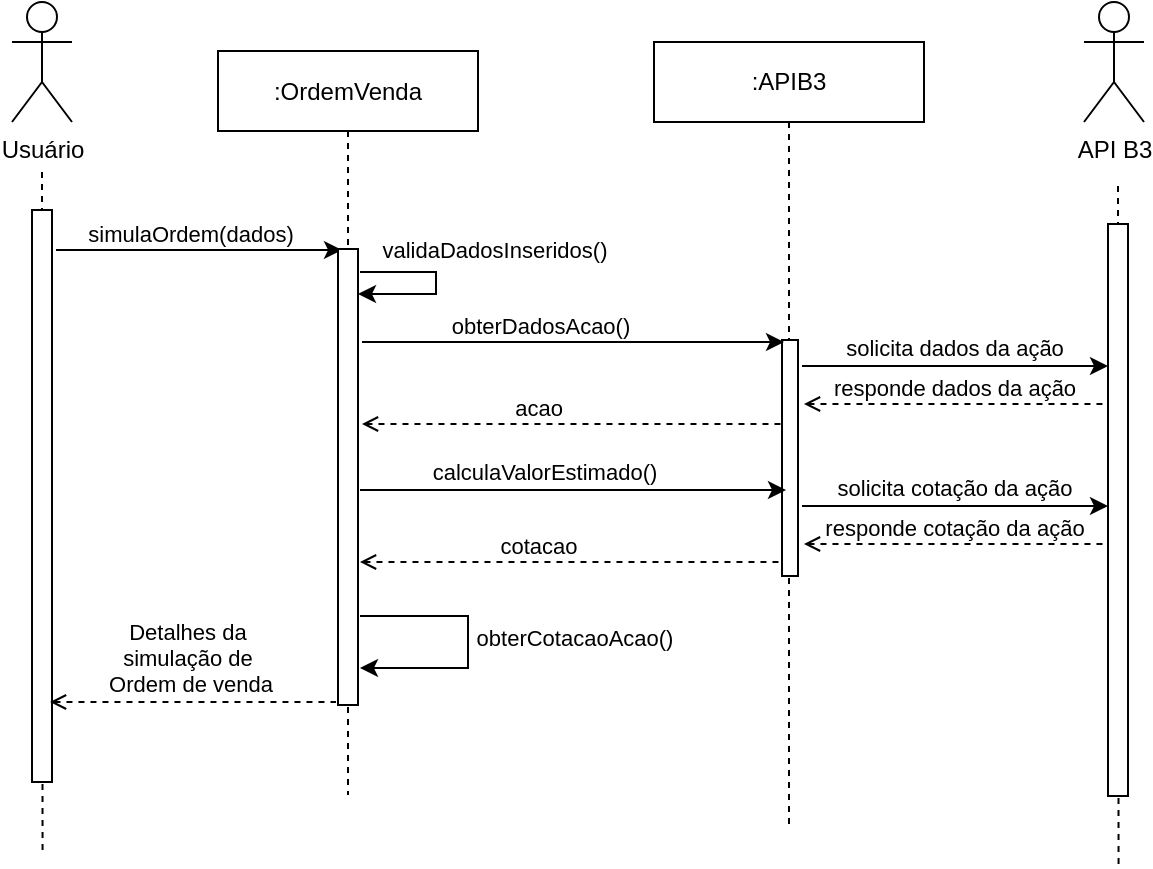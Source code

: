 <mxfile version="24.7.17">
  <diagram name="Página-1" id="0cqpNrUb_S_tyaSzSbhG">
    <mxGraphModel dx="712" dy="771" grid="0" gridSize="10" guides="1" tooltips="1" connect="1" arrows="1" fold="1" page="0" pageScale="1" pageWidth="827" pageHeight="1169" math="0" shadow="0">
      <root>
        <mxCell id="0" />
        <mxCell id="1" parent="0" />
        <mxCell id="6pFdktqGuIKvQ56DaIHX-1" value="Usuário" style="shape=umlActor;verticalLabelPosition=bottom;verticalAlign=top;html=1;" parent="1" vertex="1">
          <mxGeometry x="232" y="42" width="30" height="60" as="geometry" />
        </mxCell>
        <mxCell id="6pFdktqGuIKvQ56DaIHX-2" value="" style="endArrow=none;dashed=1;html=1;rounded=0;" parent="1" edge="1">
          <mxGeometry width="50" height="50" relative="1" as="geometry">
            <mxPoint x="247.28" y="466" as="sourcePoint" />
            <mxPoint x="247" y="127" as="targetPoint" />
          </mxGeometry>
        </mxCell>
        <mxCell id="6pFdktqGuIKvQ56DaIHX-3" style="edgeStyle=orthogonalEdgeStyle;rounded=0;orthogonalLoop=1;jettySize=auto;html=1;curved=0;" parent="1" edge="1">
          <mxGeometry relative="1" as="geometry">
            <mxPoint x="254" y="166" as="sourcePoint" />
            <mxPoint x="397" y="166" as="targetPoint" />
            <Array as="points" />
          </mxGeometry>
        </mxCell>
        <mxCell id="6pFdktqGuIKvQ56DaIHX-4" value="simulaOrdem(dados)" style="edgeLabel;html=1;align=center;verticalAlign=middle;resizable=0;points=[];" parent="6pFdktqGuIKvQ56DaIHX-3" vertex="1" connectable="0">
          <mxGeometry x="-0.128" y="1" relative="1" as="geometry">
            <mxPoint x="4" y="-7" as="offset" />
          </mxGeometry>
        </mxCell>
        <mxCell id="6pFdktqGuIKvQ56DaIHX-5" value="" style="html=1;points=[[0,0,0,0,5],[0,1,0,0,-5],[1,0,0,0,5],[1,1,0,0,-5]];perimeter=orthogonalPerimeter;outlineConnect=0;targetShapes=umlLifeline;portConstraint=eastwest;newEdgeStyle={&quot;curved&quot;:0,&quot;rounded&quot;:0};" parent="1" vertex="1">
          <mxGeometry x="242" y="146" width="10" height="286" as="geometry" />
        </mxCell>
        <mxCell id="6pFdktqGuIKvQ56DaIHX-6" value=":APIB3" style="shape=umlLifeline;perimeter=lifelinePerimeter;whiteSpace=wrap;html=1;container=1;dropTarget=0;collapsible=0;recursiveResize=0;outlineConnect=0;portConstraint=eastwest;newEdgeStyle={&quot;curved&quot;:0,&quot;rounded&quot;:0};" parent="1" vertex="1">
          <mxGeometry x="553" y="62" width="135" height="394" as="geometry" />
        </mxCell>
        <mxCell id="6pFdktqGuIKvQ56DaIHX-7" value="" style="html=1;points=[[0,0,0,0,5],[0,1,0,0,-5],[1,0,0,0,5],[1,1,0,0,-5]];perimeter=orthogonalPerimeter;outlineConnect=0;targetShapes=umlLifeline;portConstraint=eastwest;newEdgeStyle={&quot;curved&quot;:0,&quot;rounded&quot;:0};" parent="6pFdktqGuIKvQ56DaIHX-6" vertex="1">
          <mxGeometry x="64" y="149" width="8" height="118" as="geometry" />
        </mxCell>
        <mxCell id="6pFdktqGuIKvQ56DaIHX-8" value=":OrdemVenda" style="shape=umlLifeline;perimeter=lifelinePerimeter;whiteSpace=wrap;html=1;container=1;dropTarget=0;collapsible=0;recursiveResize=0;outlineConnect=0;portConstraint=eastwest;newEdgeStyle={&quot;curved&quot;:0,&quot;rounded&quot;:0};" parent="1" vertex="1">
          <mxGeometry x="335" y="66.5" width="130" height="372" as="geometry" />
        </mxCell>
        <mxCell id="6pFdktqGuIKvQ56DaIHX-9" value="" style="html=1;points=[[0,0,0,0,5],[0,1,0,0,-5],[1,0,0,0,5],[1,1,0,0,-5]];perimeter=orthogonalPerimeter;outlineConnect=0;targetShapes=umlLifeline;portConstraint=eastwest;newEdgeStyle={&quot;curved&quot;:0,&quot;rounded&quot;:0};" parent="6pFdktqGuIKvQ56DaIHX-8" vertex="1">
          <mxGeometry x="60" y="99" width="10" height="228" as="geometry" />
        </mxCell>
        <mxCell id="6pFdktqGuIKvQ56DaIHX-10" value="" style="edgeStyle=none;orthogonalLoop=1;jettySize=auto;html=1;rounded=0;" parent="1" edge="1">
          <mxGeometry width="100" relative="1" as="geometry">
            <mxPoint x="407" y="212" as="sourcePoint" />
            <mxPoint x="618" y="212" as="targetPoint" />
            <Array as="points" />
          </mxGeometry>
        </mxCell>
        <mxCell id="6pFdktqGuIKvQ56DaIHX-11" value="obterDadosAcao()" style="edgeLabel;html=1;align=center;verticalAlign=middle;resizable=0;points=[];" parent="6pFdktqGuIKvQ56DaIHX-10" vertex="1" connectable="0">
          <mxGeometry x="-0.163" relative="1" as="geometry">
            <mxPoint y="-8" as="offset" />
          </mxGeometry>
        </mxCell>
        <mxCell id="6pFdktqGuIKvQ56DaIHX-12" value="" style="endArrow=classic;html=1;rounded=0;" parent="1" edge="1">
          <mxGeometry width="50" height="50" relative="1" as="geometry">
            <mxPoint x="406" y="177" as="sourcePoint" />
            <mxPoint x="405" y="188" as="targetPoint" />
            <Array as="points">
              <mxPoint x="444" y="177" />
              <mxPoint x="444" y="188" />
              <mxPoint x="432" y="188" />
              <mxPoint x="422" y="188" />
            </Array>
          </mxGeometry>
        </mxCell>
        <mxCell id="6pFdktqGuIKvQ56DaIHX-13" value="validaDadosInseridos()" style="edgeLabel;html=1;align=center;verticalAlign=middle;resizable=0;points=[];rotation=0;" parent="6pFdktqGuIKvQ56DaIHX-12" vertex="1" connectable="0">
          <mxGeometry x="-0.409" y="-1" relative="1" as="geometry">
            <mxPoint x="41" y="-12" as="offset" />
          </mxGeometry>
        </mxCell>
        <mxCell id="6pFdktqGuIKvQ56DaIHX-14" value="" style="edgeStyle=none;orthogonalLoop=1;jettySize=auto;html=1;rounded=0;entryX=0;entryY=0.64;entryDx=0;entryDy=0;entryPerimeter=0;" parent="1" edge="1">
          <mxGeometry width="100" relative="1" as="geometry">
            <mxPoint x="406" y="286" as="sourcePoint" />
            <mxPoint x="619" y="286.0" as="targetPoint" />
            <Array as="points" />
          </mxGeometry>
        </mxCell>
        <mxCell id="6pFdktqGuIKvQ56DaIHX-15" value="obterCotacaoAcao()" style="edgeLabel;html=1;align=center;verticalAlign=middle;resizable=0;points=[];" parent="6pFdktqGuIKvQ56DaIHX-14" vertex="1" connectable="0">
          <mxGeometry x="-0.163" relative="1" as="geometry">
            <mxPoint x="18" y="74" as="offset" />
          </mxGeometry>
        </mxCell>
        <mxCell id="6pFdktqGuIKvQ56DaIHX-16" value="" style="edgeStyle=none;orthogonalLoop=1;jettySize=auto;html=1;rounded=0;startArrow=open;startFill=0;endArrow=none;endFill=0;dashed=1;" parent="1" edge="1">
          <mxGeometry width="100" relative="1" as="geometry">
            <mxPoint x="407" y="253" as="sourcePoint" />
            <mxPoint x="617" y="253" as="targetPoint" />
            <Array as="points" />
          </mxGeometry>
        </mxCell>
        <mxCell id="6pFdktqGuIKvQ56DaIHX-17" value="acao" style="edgeLabel;html=1;align=center;verticalAlign=middle;resizable=0;points=[];" parent="6pFdktqGuIKvQ56DaIHX-16" vertex="1" connectable="0">
          <mxGeometry x="-0.163" relative="1" as="geometry">
            <mxPoint y="-8" as="offset" />
          </mxGeometry>
        </mxCell>
        <mxCell id="6pFdktqGuIKvQ56DaIHX-18" value="" style="edgeStyle=none;orthogonalLoop=1;jettySize=auto;html=1;rounded=0;startArrow=open;startFill=0;endArrow=none;endFill=0;dashed=1;" parent="1" edge="1">
          <mxGeometry width="100" relative="1" as="geometry">
            <mxPoint x="406" y="322" as="sourcePoint" />
            <mxPoint x="618" y="322" as="targetPoint" />
            <Array as="points" />
          </mxGeometry>
        </mxCell>
        <mxCell id="6pFdktqGuIKvQ56DaIHX-19" value="cotacao" style="edgeLabel;html=1;align=center;verticalAlign=middle;resizable=0;points=[];" parent="6pFdktqGuIKvQ56DaIHX-18" vertex="1" connectable="0">
          <mxGeometry x="-0.163" relative="1" as="geometry">
            <mxPoint y="-8" as="offset" />
          </mxGeometry>
        </mxCell>
        <mxCell id="6pFdktqGuIKvQ56DaIHX-20" value="" style="endArrow=classic;html=1;rounded=0;" parent="1" edge="1">
          <mxGeometry width="50" height="50" relative="1" as="geometry">
            <mxPoint x="406" y="349" as="sourcePoint" />
            <mxPoint x="406" y="375" as="targetPoint" />
            <Array as="points">
              <mxPoint x="460" y="349" />
              <mxPoint x="460" y="375" />
              <mxPoint x="432" y="375" />
            </Array>
          </mxGeometry>
        </mxCell>
        <mxCell id="6pFdktqGuIKvQ56DaIHX-21" value="calculaValorEstimado()" style="edgeLabel;html=1;align=center;verticalAlign=middle;resizable=0;points=[];" parent="6pFdktqGuIKvQ56DaIHX-20" vertex="1" connectable="0">
          <mxGeometry x="-0.092" relative="1" as="geometry">
            <mxPoint x="38" y="-79" as="offset" />
          </mxGeometry>
        </mxCell>
        <mxCell id="6pFdktqGuIKvQ56DaIHX-22" value="" style="endArrow=none;html=1;rounded=0;startArrow=open;startFill=0;endFill=0;dashed=1;" parent="1" edge="1">
          <mxGeometry width="50" height="50" relative="1" as="geometry">
            <mxPoint x="251" y="392" as="sourcePoint" />
            <mxPoint x="394" y="392" as="targetPoint" />
          </mxGeometry>
        </mxCell>
        <mxCell id="6pFdktqGuIKvQ56DaIHX-23" value="Detalhes da&amp;nbsp;&lt;div&gt;simulação de&amp;nbsp;&lt;/div&gt;&lt;div&gt;Ordem de venda&lt;/div&gt;" style="edgeLabel;html=1;align=center;verticalAlign=middle;resizable=0;points=[];" parent="6pFdktqGuIKvQ56DaIHX-22" vertex="1" connectable="0">
          <mxGeometry x="0.335" y="1" relative="1" as="geometry">
            <mxPoint x="-26" y="-21" as="offset" />
          </mxGeometry>
        </mxCell>
        <mxCell id="6pFdktqGuIKvQ56DaIHX-24" value="" style="endArrow=none;dashed=1;html=1;rounded=0;" parent="1" edge="1">
          <mxGeometry width="50" height="50" relative="1" as="geometry">
            <mxPoint x="785.28" y="473" as="sourcePoint" />
            <mxPoint x="785" y="134" as="targetPoint" />
          </mxGeometry>
        </mxCell>
        <mxCell id="6pFdktqGuIKvQ56DaIHX-25" value="" style="html=1;points=[[0,0,0,0,5],[0,1,0,0,-5],[1,0,0,0,5],[1,1,0,0,-5]];perimeter=orthogonalPerimeter;outlineConnect=0;targetShapes=umlLifeline;portConstraint=eastwest;newEdgeStyle={&quot;curved&quot;:0,&quot;rounded&quot;:0};" parent="1" vertex="1">
          <mxGeometry x="780" y="153" width="10" height="286" as="geometry" />
        </mxCell>
        <mxCell id="6pFdktqGuIKvQ56DaIHX-26" value="API B3" style="shape=umlActor;verticalLabelPosition=bottom;verticalAlign=top;html=1;" parent="1" vertex="1">
          <mxGeometry x="768" y="42" width="30" height="60" as="geometry" />
        </mxCell>
        <mxCell id="6pFdktqGuIKvQ56DaIHX-27" value="" style="edgeStyle=none;orthogonalLoop=1;jettySize=auto;html=1;rounded=0;" parent="1" edge="1">
          <mxGeometry width="100" relative="1" as="geometry">
            <mxPoint x="627" y="224" as="sourcePoint" />
            <mxPoint x="780" y="224" as="targetPoint" />
            <Array as="points" />
          </mxGeometry>
        </mxCell>
        <mxCell id="6pFdktqGuIKvQ56DaIHX-28" value="solicita dados da ação" style="edgeLabel;html=1;align=center;verticalAlign=middle;resizable=0;points=[];" parent="6pFdktqGuIKvQ56DaIHX-27" vertex="1" connectable="0">
          <mxGeometry x="-0.163" relative="1" as="geometry">
            <mxPoint x="12" y="-9" as="offset" />
          </mxGeometry>
        </mxCell>
        <mxCell id="6pFdktqGuIKvQ56DaIHX-29" value="" style="edgeStyle=none;orthogonalLoop=1;jettySize=auto;html=1;rounded=0;endArrow=none;endFill=0;startArrow=open;startFill=0;dashed=1;" parent="1" edge="1">
          <mxGeometry width="100" relative="1" as="geometry">
            <mxPoint x="628" y="243" as="sourcePoint" />
            <mxPoint x="778" y="243" as="targetPoint" />
            <Array as="points" />
          </mxGeometry>
        </mxCell>
        <mxCell id="6pFdktqGuIKvQ56DaIHX-30" value="responde dados da ação" style="edgeLabel;html=1;align=center;verticalAlign=middle;resizable=0;points=[];" parent="6pFdktqGuIKvQ56DaIHX-29" vertex="1" connectable="0">
          <mxGeometry x="-0.163" relative="1" as="geometry">
            <mxPoint x="12" y="-8" as="offset" />
          </mxGeometry>
        </mxCell>
        <mxCell id="6pFdktqGuIKvQ56DaIHX-31" value="" style="edgeStyle=none;orthogonalLoop=1;jettySize=auto;html=1;rounded=0;" parent="1" edge="1">
          <mxGeometry width="100" relative="1" as="geometry">
            <mxPoint x="627" y="294" as="sourcePoint" />
            <mxPoint x="780" y="294" as="targetPoint" />
            <Array as="points" />
          </mxGeometry>
        </mxCell>
        <mxCell id="6pFdktqGuIKvQ56DaIHX-32" value="solicita cotação da ação" style="edgeLabel;html=1;align=center;verticalAlign=middle;resizable=0;points=[];" parent="6pFdktqGuIKvQ56DaIHX-31" vertex="1" connectable="0">
          <mxGeometry x="-0.163" relative="1" as="geometry">
            <mxPoint x="12" y="-9" as="offset" />
          </mxGeometry>
        </mxCell>
        <mxCell id="6pFdktqGuIKvQ56DaIHX-33" value="" style="edgeStyle=none;orthogonalLoop=1;jettySize=auto;html=1;rounded=0;endArrow=none;endFill=0;startArrow=open;startFill=0;dashed=1;" parent="1" edge="1">
          <mxGeometry width="100" relative="1" as="geometry">
            <mxPoint x="628" y="313" as="sourcePoint" />
            <mxPoint x="778" y="313" as="targetPoint" />
            <Array as="points" />
          </mxGeometry>
        </mxCell>
        <mxCell id="6pFdktqGuIKvQ56DaIHX-34" value="responde cotação da ação" style="edgeLabel;html=1;align=center;verticalAlign=middle;resizable=0;points=[];" parent="6pFdktqGuIKvQ56DaIHX-33" vertex="1" connectable="0">
          <mxGeometry x="-0.163" relative="1" as="geometry">
            <mxPoint x="12" y="-8" as="offset" />
          </mxGeometry>
        </mxCell>
      </root>
    </mxGraphModel>
  </diagram>
</mxfile>
